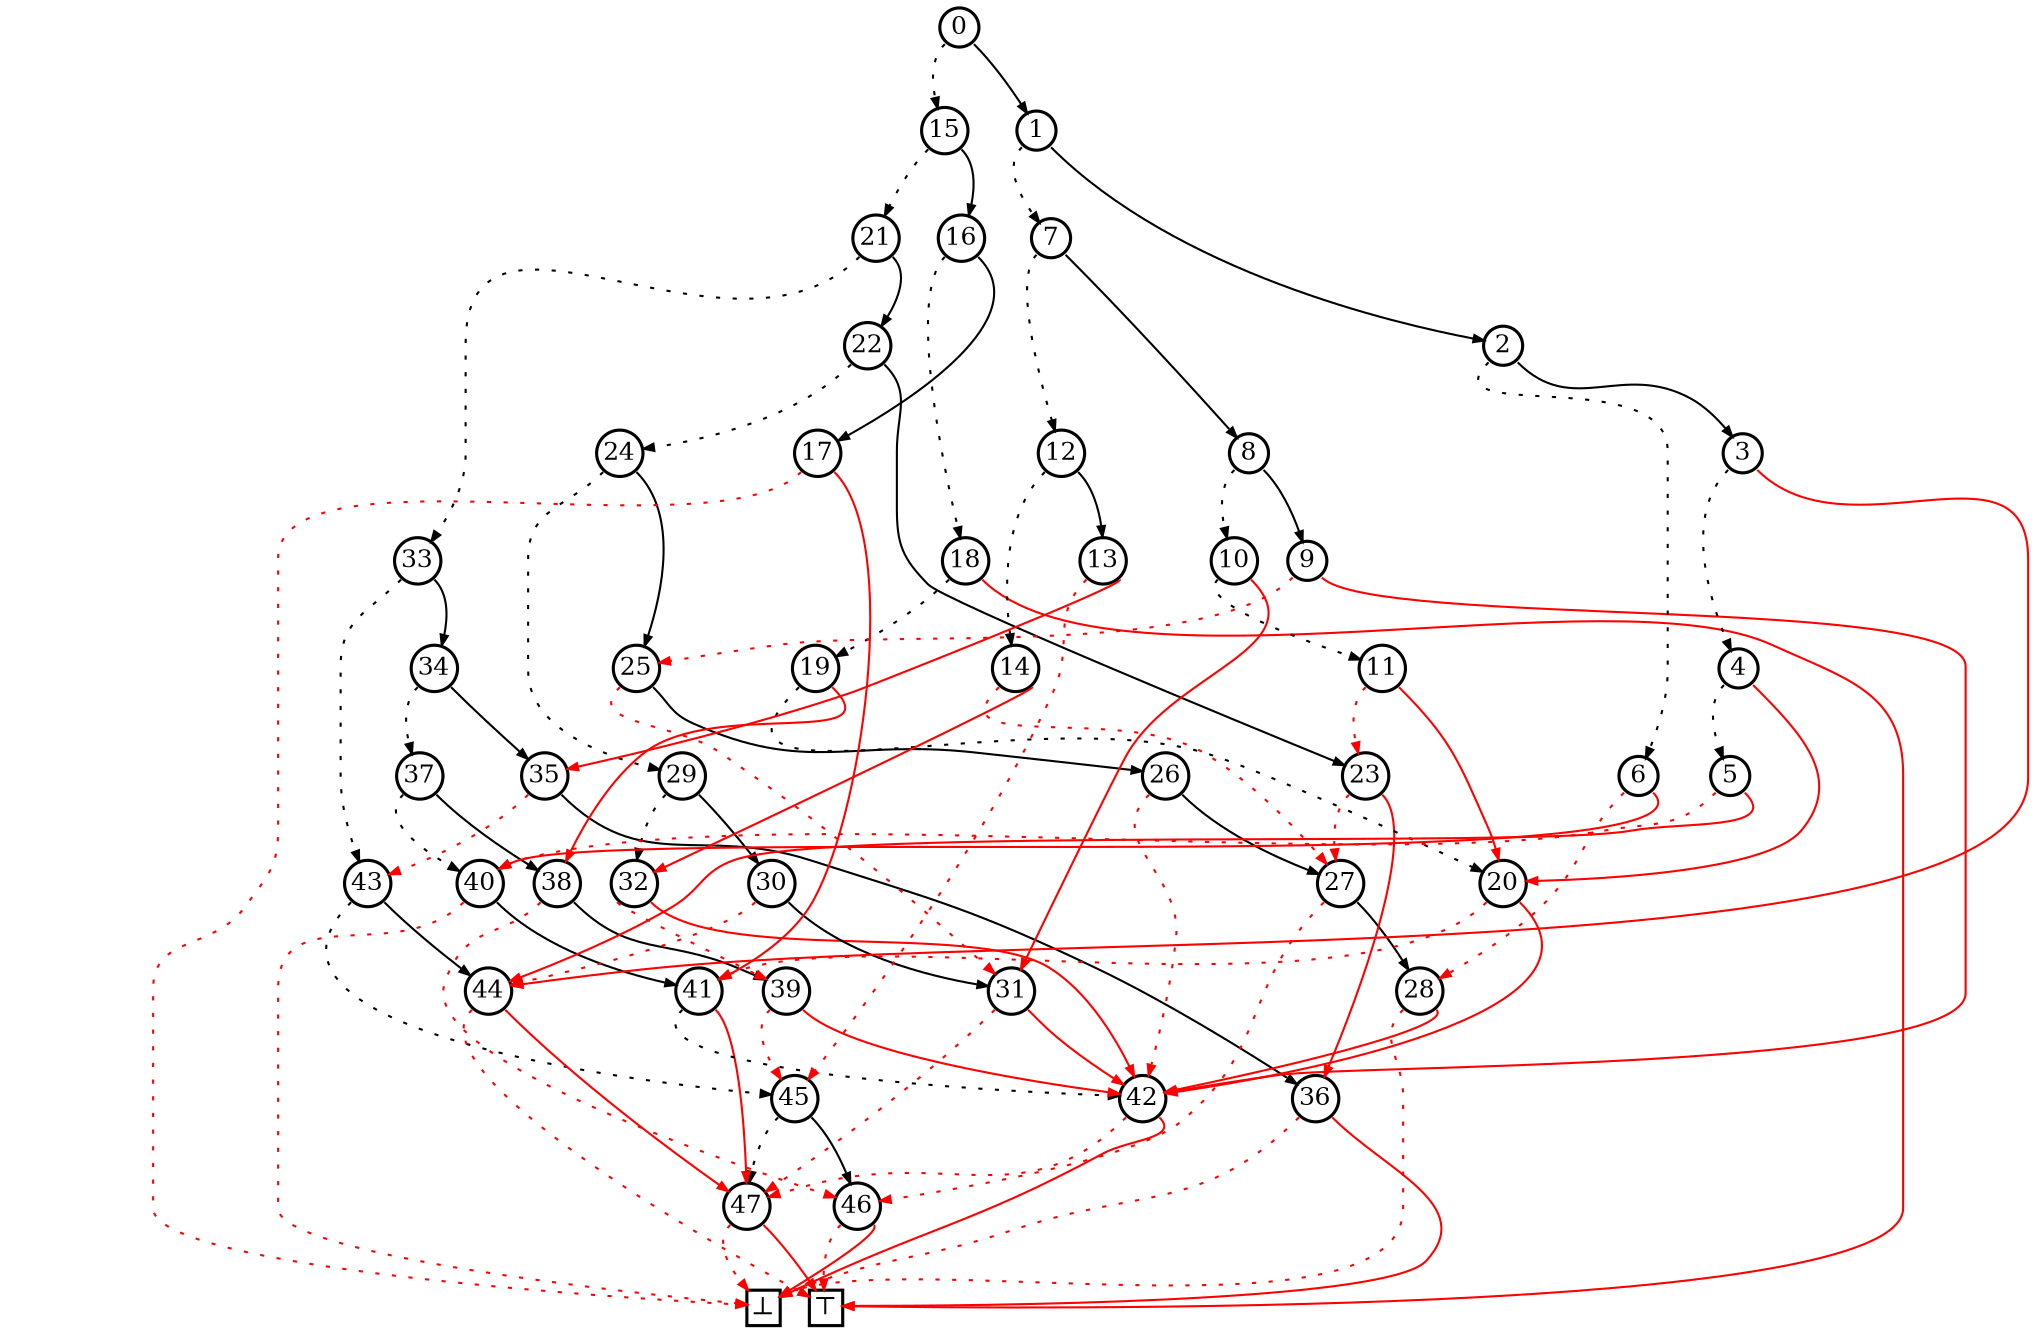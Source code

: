 #maximum size (12 vars): 767
#BDDs = 450322444948030040163680796272343570642942634207088803179608358267101662254349077120, size 50 with 12 vars
#********* rank = 95855678484119783408986927162730281416427475161962930130690899684890273546324148295 **************
# r=95855678484119783408986927162730281416427475161962930130690899684890273546324148295 / 450322444948030040163680796272343570642942634207088803179608358267101662254349077120
# ROBDD: [(12, (15, 1)), (11, (7, 2)), (9, (6, 3)), (8, (4, -44)), (6, (5, -20)), (5, (-40, -44)), (5, (-28, -40)), (10, (12, 8)), (8, (10, 9)), (7, (-25, -42)), (7, (11, -31)), (6, (-23, -20)), (8, (14, 13)), (7, (-45, -35)), (6, (-27, -32)), (11, (21, 16)), (10, (18, 17)), (8, (-49, -41)), (7, (19, -48)), (6, (20, -38)), (4, (-41, -42)), (10, (33, 22)), (9, (24, 23)), (5, (-27, -36)), (8, (29, 25)), (6, (-31, 26)), (5, (-42, 27)), (4, (-46, 28)), (3, (-49, -42)), (5, (32, 30)), (4, (-44, 31)), (3, (-47, -42)), (4, (-39, -42)), (7, (43, 34)), (6, (37, 35)), (5, (-43, 36)), (2, (-49, -48)), (5, (40, 38)), (4, (-46, 39)), (3, (-45, -42)), (4, (-49, 41)), (3, (42, -47)), (2, (-47, -49)), (4, (45, 44)), (3, (-48, -47)), (2, (47, 46)), (1, (-48, -49)), (1, (-49, -48)), (0, (None, None)), (0, (None, None))]
# profile=(1, 2, 3, 2, 5, 5, 6, 7, 7, 5, 3, 2, 2)
# cache count_multi_BDDs: CacheInfo(hits=30, misses=537, maxsize=None, currsize=537)
# cache R: CacheInfo(hits=1294469, misses=596, maxsize=None, currsize=596)
digraph G {
rankdir=TB;
newrank=new;

ordering="out";

nodesep=0.2;
ranksep=.2;
margin=0;
node [shape=circle,style="",color="black",margin=0.001,height=0.05,width=0.05,
label="",
penwidth=1.5,
fontsize=12]
edge [arrowsize=.5];
L0 [label="Layer 0", style=invis,shape=none]
L1 [label="Layer 1", style=invis,shape=none]
L2 [label="Layer 2", style=invis,shape=none]
L3 [label="Layer 3", style=invis,shape=none]
L4 [label="Layer 4", style=invis,shape=none]
L5 [label="Layer 5", style=invis,shape=none]
L6 [label="Layer 6", style=invis,shape=none]
L7 [label="Layer 7", style=invis,shape=none]
L8 [label="Layer 8", style=invis,shape=none]
L9 [label="Layer 9", style=invis,shape=none]
L10 [label="Layer 10", style=invis,shape=none]
L11 [label="Layer 11", style=invis,shape=none]
L12 [label="Layer 12", style=invis,shape=none]
L1 -> L0 [style=invis; minlen=2]
L2 -> L1 [style=invis; minlen=2]
L3 -> L2 [style=invis; minlen=2]
L4 -> L3 [style=invis; minlen=2]
L5 -> L4 [style=invis; minlen=2]
L6 -> L5 [style=invis; minlen=2]
L7 -> L6 [style=invis; minlen=2]
L8 -> L7 [style=invis; minlen=2]
L9 -> L8 [style=invis; minlen=2]
L10 -> L9 [style=invis; minlen=2]
L11 -> L10 [style=invis; minlen=2]
L12 -> L11 [style=invis; minlen=2]
subgraph{
t0 [label="0", constraint=false, color=black, fontcolor=black]
t15 [label="15", constraint=false, color=black, fontcolor=black]
t21 [label="21", constraint=false, color=black, fontcolor=black]
t33 [label="33", constraint=false, color=black, fontcolor=black]
t43 [label="43", constraint=false, color=black, fontcolor=black]
t45 [label="45", constraint=false, color=black, fontcolor=black]
t47 [label="47", constraint=false, color=black, fontcolor=black]
t47:sw -> t49 [style=dotted, color=red, constraint=true]
t47:se -> t48 [style=filled, color=red, constraint=true]
t45:sw -> t47 [style=dotted, color=black, constraint=true]
t46 [label="46", constraint=false, color=black, fontcolor=black]
t46:sw -> t48 [style=dotted, color=red, constraint=true]
t46:se -> t49 [style=filled, color=red, constraint=true]
t45:se -> t46 [style=filled, color=black, constraint=true]
t43:sw -> t45 [style=dotted, color=black, constraint=true]
t44 [label="44", constraint=false, color=black, fontcolor=black]
t44:sw -> t48 [style=dotted, color=red, constraint=true]
t44:se -> t47 [style=filled, color=red, constraint=true]
t43:se -> t44 [style=filled, color=black, constraint=true]
t33:sw -> t43 [style=dotted, color=black, constraint=true]
t34 [label="34", constraint=false, color=black, fontcolor=black]
t37 [label="37", constraint=false, color=black, fontcolor=black]
t40 [label="40", constraint=false, color=black, fontcolor=black]
t40:sw -> t49 [style=dotted, color=red, constraint=true]
t41 [label="41", constraint=false, color=black, fontcolor=black]
t42 [label="42", constraint=false, color=black, fontcolor=black]
t42:sw -> t47 [style=dotted, color=red, constraint=true]
t42:se -> t49 [style=filled, color=red, constraint=true]
t41:sw -> t42 [style=dotted, color=black, constraint=true]
t41:se -> t47 [style=filled, color=red, constraint=true]
t40:se -> t41 [style=filled, color=black, constraint=true]
t37:sw -> t40 [style=dotted, color=black, constraint=true]
t38 [label="38", constraint=false, color=black, fontcolor=black]
t38:sw -> t46 [style=dotted, color=red, constraint=true]
t39 [label="39", constraint=false, color=black, fontcolor=black]
t39:sw -> t45 [style=dotted, color=red, constraint=true]
t39:se -> t42 [style=filled, color=red, constraint=true]
t38:se -> t39 [style=filled, color=black, constraint=true]
t37:se -> t38 [style=filled, color=black, constraint=true]
t34:sw -> t37 [style=dotted, color=black, constraint=true]
t35 [label="35", constraint=false, color=black, fontcolor=black]
t35:sw -> t43 [style=dotted, color=red, constraint=true]
t36 [label="36", constraint=false, color=black, fontcolor=black]
t36:sw -> t49 [style=dotted, color=red, constraint=true]
t36:se -> t48 [style=filled, color=red, constraint=true]
t35:se -> t36 [style=filled, color=black, constraint=true]
t34:se -> t35 [style=filled, color=black, constraint=true]
t33:se -> t34 [style=filled, color=black, constraint=true]
t21:sw -> t33 [style=dotted, color=black, constraint=true]
t22 [label="22", constraint=false, color=black, fontcolor=black]
t24 [label="24", constraint=false, color=black, fontcolor=black]
t29 [label="29", constraint=false, color=black, fontcolor=black]
t32 [label="32", constraint=false, color=black, fontcolor=black]
t32:sw -> t39 [style=dotted, color=red, constraint=true]
t32:se -> t42 [style=filled, color=red, constraint=true]
t29:sw -> t32 [style=dotted, color=black, constraint=true]
t30 [label="30", constraint=false, color=black, fontcolor=black]
t30:sw -> t44 [style=dotted, color=red, constraint=true]
t31 [label="31", constraint=false, color=black, fontcolor=black]
t31:sw -> t47 [style=dotted, color=red, constraint=true]
t31:se -> t42 [style=filled, color=red, constraint=true]
t30:se -> t31 [style=filled, color=black, constraint=true]
t29:se -> t30 [style=filled, color=black, constraint=true]
t24:sw -> t29 [style=dotted, color=black, constraint=true]
t25 [label="25", constraint=false, color=black, fontcolor=black]
t25:sw -> t31 [style=dotted, color=red, constraint=true]
t26 [label="26", constraint=false, color=black, fontcolor=black]
t26:sw -> t42 [style=dotted, color=red, constraint=true]
t27 [label="27", constraint=false, color=black, fontcolor=black]
t27:sw -> t46 [style=dotted, color=red, constraint=true]
t28 [label="28", constraint=false, color=black, fontcolor=black]
t28:sw -> t49 [style=dotted, color=red, constraint=true]
t28:se -> t42 [style=filled, color=red, constraint=true]
t27:se -> t28 [style=filled, color=black, constraint=true]
t26:se -> t27 [style=filled, color=black, constraint=true]
t25:se -> t26 [style=filled, color=black, constraint=true]
t24:se -> t25 [style=filled, color=black, constraint=true]
t22:sw -> t24 [style=dotted, color=black, constraint=true]
t23 [label="23", constraint=false, color=black, fontcolor=black]
t23:sw -> t27 [style=dotted, color=red, constraint=true]
t23:se -> t36 [style=filled, color=red, constraint=true]
t22:se -> t23 [style=filled, color=black, constraint=true]
t21:se -> t22 [style=filled, color=black, constraint=true]
t15:sw -> t21 [style=dotted, color=black, constraint=true]
t16 [label="16", constraint=false, color=black, fontcolor=black]
t18 [label="18", constraint=false, color=black, fontcolor=black]
t19 [label="19", constraint=false, color=black, fontcolor=black]
t20 [label="20", constraint=false, color=black, fontcolor=black]
t20:sw -> t41 [style=dotted, color=red, constraint=true]
t20:se -> t42 [style=filled, color=red, constraint=true]
t19:sw -> t20 [style=dotted, color=black, constraint=true]
t19:se -> t38 [style=filled, color=red, constraint=true]
t18:sw -> t19 [style=dotted, color=black, constraint=true]
t18:se -> t48 [style=filled, color=red, constraint=true]
t16:sw -> t18 [style=dotted, color=black, constraint=true]
t17 [label="17", constraint=false, color=black, fontcolor=black]
t17:sw -> t49 [style=dotted, color=red, constraint=true]
t17:se -> t41 [style=filled, color=red, constraint=true]
t16:se -> t17 [style=filled, color=black, constraint=true]
t15:se -> t16 [style=filled, color=black, constraint=true]
t0:sw -> t15 [style=dotted, color=black, constraint=true]
t1 [label="1", constraint=false, color=black, fontcolor=black]
t7 [label="7", constraint=false, color=black, fontcolor=black]
t12 [label="12", constraint=false, color=black, fontcolor=black]
t14 [label="14", constraint=false, color=black, fontcolor=black]
t14:sw -> t27 [style=dotted, color=red, constraint=true]
t14:se -> t32 [style=filled, color=red, constraint=true]
t12:sw -> t14 [style=dotted, color=black, constraint=true]
t13 [label="13", constraint=false, color=black, fontcolor=black]
t13:sw -> t45 [style=dotted, color=red, constraint=true]
t13:se -> t35 [style=filled, color=red, constraint=true]
t12:se -> t13 [style=filled, color=black, constraint=true]
t7:sw -> t12 [style=dotted, color=black, constraint=true]
t8 [label="8", constraint=false, color=black, fontcolor=black]
t10 [label="10", constraint=false, color=black, fontcolor=black]
t11 [label="11", constraint=false, color=black, fontcolor=black]
t11:sw -> t23 [style=dotted, color=red, constraint=true]
t11:se -> t20 [style=filled, color=red, constraint=true]
t10:sw -> t11 [style=dotted, color=black, constraint=true]
t10:se -> t31 [style=filled, color=red, constraint=true]
t8:sw -> t10 [style=dotted, color=black, constraint=true]
t9 [label="9", constraint=false, color=black, fontcolor=black]
t9:sw -> t25 [style=dotted, color=red, constraint=true]
t9:se -> t42 [style=filled, color=red, constraint=true]
t8:se -> t9 [style=filled, color=black, constraint=true]
t7:se -> t8 [style=filled, color=black, constraint=true]
t1:sw -> t7 [style=dotted, color=black, constraint=true]
t2 [label="2", constraint=false, color=black, fontcolor=black]
t6 [label="6", constraint=false, color=black, fontcolor=black]
t6:sw -> t28 [style=dotted, color=red, constraint=true]
t6:se -> t40 [style=filled, color=red, constraint=true]
t2:sw -> t6 [style=dotted, color=black, constraint=true]
t3 [label="3", constraint=false, color=black, fontcolor=black]
t4 [label="4", constraint=false, color=black, fontcolor=black]
t5 [label="5", constraint=false, color=black, fontcolor=black]
t5:sw -> t40 [style=dotted, color=red, constraint=true]
t5:se -> t44 [style=filled, color=red, constraint=true]
t4:sw -> t5 [style=dotted, color=black, constraint=true]
t4:se -> t20 [style=filled, color=red, constraint=true]
t3:sw -> t4 [style=dotted, color=black, constraint=true]
t3:se -> t44 [style=filled, color=red, constraint=true]
t2:se -> t3 [style=filled, color=black, constraint=true]
t1:se -> t2 [style=filled, color=black, constraint=true]
t0:se -> t1 [style=filled, color=black, constraint=true]
t49 [label="⊥",margin=0.03, shape = box, constraint=true]
t48 [label="⊤", margin=0.03, shape = box, constraint=true]
}
{rank=same; L0-> t49-> t48 [style= invis, constraint=true];
}
{rank=same; L1-> t47-> t46 [style= invis, constraint=true];
}
{rank=same; L2-> t45-> t42-> t36 [style= invis, constraint=true];
}
{rank=same; L3-> t44-> t41-> t39-> t31-> t28 [style= invis, constraint=true];
}
{rank=same; L4-> t43-> t40-> t38-> t32-> t30-> t27-> t20 [style= invis, constraint=true];
}
{rank=same; L5-> t37-> t35-> t29-> t26-> t23-> t6-> t5 [style= invis, constraint=true];
}
{rank=same; L6-> t34-> t25-> t19-> t14-> t11-> t4 [style= invis, constraint=true];
}
{rank=same; L7-> t33-> t18-> t13-> t10-> t9 [style= invis, constraint=true];
}
{rank=same; L8-> t24-> t17-> t12-> t8-> t3 [style= invis, constraint=true];
}
{rank=same; L9-> t22-> t2 [style= invis, constraint=true];
}
{rank=same; L10-> t21-> t16-> t7 [style= invis, constraint=true];
}
{rank=same; L11-> t15-> t1 [style= invis, constraint=true];
}
{rank=same; L12-> t0 [style= invis, constraint=true];
}
}

